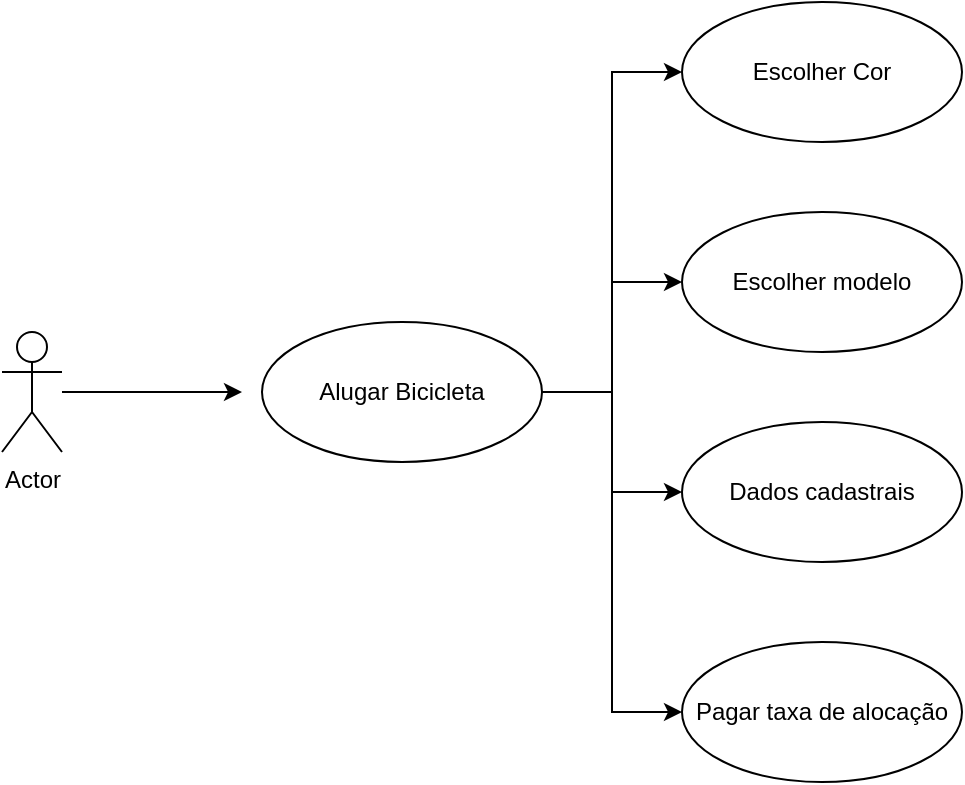 <mxfile version="13.7.6" type="github">
  <diagram id="7g2I_QNcWCWWX-becYV0" name="Page-1">
    <mxGraphModel dx="862" dy="451" grid="1" gridSize="10" guides="1" tooltips="1" connect="1" arrows="1" fold="1" page="1" pageScale="1" pageWidth="827" pageHeight="1169" math="0" shadow="0">
      <root>
        <mxCell id="0" />
        <mxCell id="1" parent="0" />
        <mxCell id="w9FCc9lGIfQX8OlM8jBC-2" style="edgeStyle=orthogonalEdgeStyle;rounded=0;orthogonalLoop=1;jettySize=auto;html=1;" edge="1" parent="1" source="w9FCc9lGIfQX8OlM8jBC-1">
          <mxGeometry relative="1" as="geometry">
            <mxPoint x="340" y="345" as="targetPoint" />
          </mxGeometry>
        </mxCell>
        <mxCell id="w9FCc9lGIfQX8OlM8jBC-1" value="Actor" style="shape=umlActor;verticalLabelPosition=bottom;verticalAlign=top;html=1;" vertex="1" parent="1">
          <mxGeometry x="220" y="315" width="30" height="60" as="geometry" />
        </mxCell>
        <mxCell id="w9FCc9lGIfQX8OlM8jBC-10" style="edgeStyle=orthogonalEdgeStyle;rounded=0;orthogonalLoop=1;jettySize=auto;html=1;entryX=0;entryY=0.5;entryDx=0;entryDy=0;" edge="1" parent="1" source="w9FCc9lGIfQX8OlM8jBC-3" target="w9FCc9lGIfQX8OlM8jBC-5">
          <mxGeometry relative="1" as="geometry">
            <Array as="points">
              <mxPoint x="525" y="345" />
              <mxPoint x="525" y="290" />
            </Array>
          </mxGeometry>
        </mxCell>
        <mxCell id="w9FCc9lGIfQX8OlM8jBC-11" style="edgeStyle=orthogonalEdgeStyle;rounded=0;orthogonalLoop=1;jettySize=auto;html=1;entryX=0;entryY=0.5;entryDx=0;entryDy=0;" edge="1" parent="1" source="w9FCc9lGIfQX8OlM8jBC-3" target="w9FCc9lGIfQX8OlM8jBC-8">
          <mxGeometry relative="1" as="geometry" />
        </mxCell>
        <mxCell id="w9FCc9lGIfQX8OlM8jBC-12" style="edgeStyle=orthogonalEdgeStyle;rounded=0;orthogonalLoop=1;jettySize=auto;html=1;entryX=0;entryY=0.5;entryDx=0;entryDy=0;" edge="1" parent="1" source="w9FCc9lGIfQX8OlM8jBC-3" target="w9FCc9lGIfQX8OlM8jBC-7">
          <mxGeometry relative="1" as="geometry" />
        </mxCell>
        <mxCell id="w9FCc9lGIfQX8OlM8jBC-13" style="edgeStyle=orthogonalEdgeStyle;rounded=0;orthogonalLoop=1;jettySize=auto;html=1;entryX=0;entryY=0.5;entryDx=0;entryDy=0;" edge="1" parent="1" source="w9FCc9lGIfQX8OlM8jBC-3" target="w9FCc9lGIfQX8OlM8jBC-9">
          <mxGeometry relative="1" as="geometry" />
        </mxCell>
        <mxCell id="w9FCc9lGIfQX8OlM8jBC-3" value="Alugar Bicicleta" style="ellipse;whiteSpace=wrap;html=1;" vertex="1" parent="1">
          <mxGeometry x="350" y="310" width="140" height="70" as="geometry" />
        </mxCell>
        <mxCell id="w9FCc9lGIfQX8OlM8jBC-5" value="Escolher modelo" style="ellipse;whiteSpace=wrap;html=1;" vertex="1" parent="1">
          <mxGeometry x="560" y="255" width="140" height="70" as="geometry" />
        </mxCell>
        <mxCell id="w9FCc9lGIfQX8OlM8jBC-7" value="Escolher Cor" style="ellipse;whiteSpace=wrap;html=1;" vertex="1" parent="1">
          <mxGeometry x="560" y="150" width="140" height="70" as="geometry" />
        </mxCell>
        <mxCell id="w9FCc9lGIfQX8OlM8jBC-8" value="Dados cadastrais" style="ellipse;whiteSpace=wrap;html=1;" vertex="1" parent="1">
          <mxGeometry x="560" y="360" width="140" height="70" as="geometry" />
        </mxCell>
        <mxCell id="w9FCc9lGIfQX8OlM8jBC-9" value="Pagar taxa de alocação" style="ellipse;whiteSpace=wrap;html=1;" vertex="1" parent="1">
          <mxGeometry x="560" y="470" width="140" height="70" as="geometry" />
        </mxCell>
      </root>
    </mxGraphModel>
  </diagram>
</mxfile>
